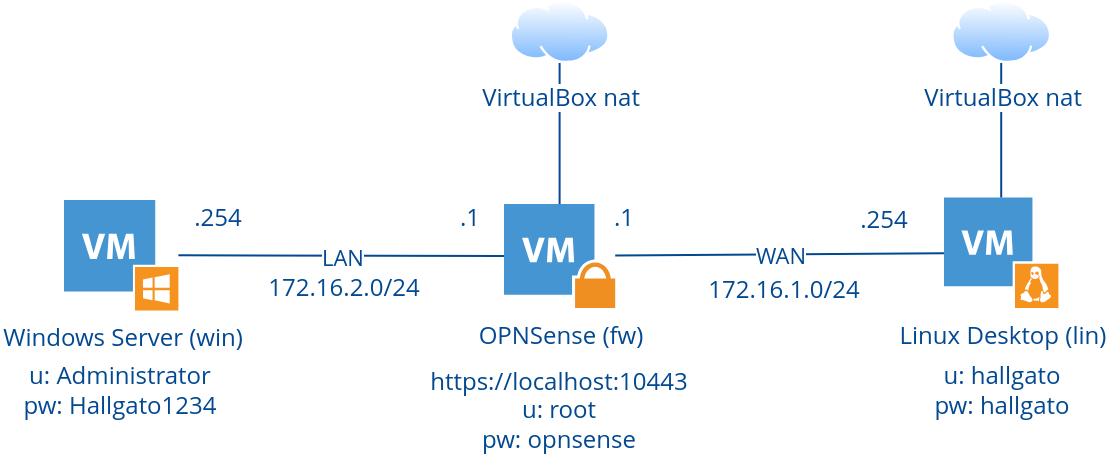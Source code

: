 <mxfile version="13.0.9" type="device"><diagram id="_Y8efdm0HzyAi5z5HMGf" name="Page-1"><mxGraphModel dx="1176" dy="726" grid="1" gridSize="10" guides="1" tooltips="1" connect="1" arrows="1" fold="1" page="1" pageScale="1" pageWidth="1169" pageHeight="827" math="0" shadow="0"><root><mxCell id="0"/><mxCell id="1" parent="0"/><mxCell id="mmioWG2UG63vc2FdTZTd-6" value="LAN" style="edgeStyle=none;html=1;strokeColor=#034991;fontFamily=Open Sans;fontColor=#034991;endArrow=none;endFill=0;" edge="1" parent="1" source="mmioWG2UG63vc2FdTZTd-1" target="mmioWG2UG63vc2FdTZTd-3"><mxGeometry relative="1" as="geometry"/></mxCell><mxCell id="mmioWG2UG63vc2FdTZTd-1" value="Windows Server (win)" style="shadow=0;dashed=0;html=1;strokeColor=none;fillColor=#4495D1;labelPosition=center;verticalLabelPosition=bottom;verticalAlign=top;align=center;outlineConnect=0;shape=mxgraph.veeam.vm_windows;fontFamily=Open Sans;fontColor=#034991;" vertex="1" parent="1"><mxGeometry x="160" y="200" width="57.2" height="55.2" as="geometry"/></mxCell><mxCell id="mmioWG2UG63vc2FdTZTd-9" style="edgeStyle=none;html=1;endArrow=none;endFill=0;strokeColor=#034991;fontFamily=Open Sans;fontColor=#034991;" edge="1" parent="1" source="mmioWG2UG63vc2FdTZTd-2" target="mmioWG2UG63vc2FdTZTd-5"><mxGeometry relative="1" as="geometry"/></mxCell><mxCell id="mmioWG2UG63vc2FdTZTd-2" value="&lt;div&gt;Linux Desktop (lin)&lt;/div&gt;" style="shadow=0;dashed=0;html=1;strokeColor=none;fillColor=#4495D1;labelPosition=center;verticalLabelPosition=bottom;verticalAlign=top;align=center;outlineConnect=0;shape=mxgraph.veeam.vm_linux;fontFamily=Open Sans;fontColor=#034991;" vertex="1" parent="1"><mxGeometry x="600.0" y="198.8" width="57.2" height="55.2" as="geometry"/></mxCell><mxCell id="mmioWG2UG63vc2FdTZTd-7" value="WAN" style="edgeStyle=none;html=1;endArrow=none;endFill=0;strokeColor=#034991;fontFamily=Open Sans;fontColor=#034991;" edge="1" parent="1" source="mmioWG2UG63vc2FdTZTd-3" target="mmioWG2UG63vc2FdTZTd-2"><mxGeometry relative="1" as="geometry"/></mxCell><mxCell id="mmioWG2UG63vc2FdTZTd-8" style="edgeStyle=none;html=1;entryX=0.5;entryY=1;entryDx=0;entryDy=0;endArrow=none;endFill=0;strokeColor=#034991;fontFamily=Open Sans;fontColor=#034991;" edge="1" parent="1" source="mmioWG2UG63vc2FdTZTd-3" target="mmioWG2UG63vc2FdTZTd-4"><mxGeometry relative="1" as="geometry"/></mxCell><mxCell id="mmioWG2UG63vc2FdTZTd-3" value="&lt;div&gt;OPNSense (fw)&lt;/div&gt;" style="shadow=0;dashed=0;html=1;strokeColor=none;fillColor=#4495D1;labelPosition=center;verticalLabelPosition=bottom;verticalAlign=top;align=center;outlineConnect=0;shape=mxgraph.veeam.2d.vm_locked;fontFamily=Open Sans;fontColor=#034991;" vertex="1" parent="1"><mxGeometry x="380.0" y="202" width="55.6" height="52" as="geometry"/></mxCell><mxCell id="mmioWG2UG63vc2FdTZTd-4" value="VirtualBox nat" style="aspect=fixed;perimeter=ellipsePerimeter;html=1;align=center;shadow=0;dashed=0;spacingTop=3;image;image=img/lib/active_directory/internet_cloud.svg;strokeColor=#034991;fontFamily=Open Sans;fontColor=#034991;noLabel=0;" vertex="1" parent="1"><mxGeometry x="382.8" y="100" width="50" height="31.5" as="geometry"/></mxCell><mxCell id="mmioWG2UG63vc2FdTZTd-5" value="VirtualBox nat" style="aspect=fixed;perimeter=ellipsePerimeter;html=1;align=center;shadow=0;dashed=0;spacingTop=3;image;image=img/lib/active_directory/internet_cloud.svg;strokeColor=#034991;fontFamily=Open Sans;fontColor=#034991;" vertex="1" parent="1"><mxGeometry x="603.6" y="100" width="50" height="31.5" as="geometry"/></mxCell><mxCell id="mmioWG2UG63vc2FdTZTd-12" value="172.16.2.0/24" style="text;html=1;strokeColor=none;fillColor=none;align=center;verticalAlign=middle;whiteSpace=wrap;rounded=0;fontFamily=Open Sans;fontColor=#034991;" vertex="1" parent="1"><mxGeometry x="280" y="234" width="40" height="20" as="geometry"/></mxCell><mxCell id="mmioWG2UG63vc2FdTZTd-13" value="172.16.1.0/24" style="text;html=1;strokeColor=none;fillColor=none;align=center;verticalAlign=middle;whiteSpace=wrap;rounded=0;fontFamily=Open Sans;fontColor=#034991;" vertex="1" parent="1"><mxGeometry x="500" y="235.2" width="40" height="20" as="geometry"/></mxCell><mxCell id="mmioWG2UG63vc2FdTZTd-19" value=".254" style="text;html=1;strokeColor=none;fillColor=none;align=center;verticalAlign=middle;whiteSpace=wrap;rounded=0;fontFamily=Open Sans;fontColor=#034991;" vertex="1" parent="1"><mxGeometry x="217.2" y="198.8" width="40" height="20" as="geometry"/></mxCell><mxCell id="mmioWG2UG63vc2FdTZTd-20" value=".1" style="text;html=1;strokeColor=none;fillColor=none;align=center;verticalAlign=middle;whiteSpace=wrap;rounded=0;fontFamily=Open Sans;fontColor=#034991;" vertex="1" parent="1"><mxGeometry x="342.8" y="198.8" width="40" height="20" as="geometry"/></mxCell><mxCell id="mmioWG2UG63vc2FdTZTd-21" value=".254" style="text;html=1;strokeColor=none;fillColor=none;align=center;verticalAlign=middle;whiteSpace=wrap;rounded=0;fontFamily=Open Sans;fontColor=#034991;" vertex="1" parent="1"><mxGeometry x="550" y="200" width="40" height="20" as="geometry"/></mxCell><mxCell id="mmioWG2UG63vc2FdTZTd-22" value=".1" style="text;html=1;strokeColor=none;fillColor=none;align=center;verticalAlign=middle;whiteSpace=wrap;rounded=0;fontFamily=Open Sans;fontColor=#034991;" vertex="1" parent="1"><mxGeometry x="420" y="198.8" width="40" height="20" as="geometry"/></mxCell><mxCell id="mmioWG2UG63vc2FdTZTd-23" value="https://localhost:10443&lt;br&gt;&lt;div&gt;u: root&lt;/div&gt;&lt;div&gt;pw: opnsense&lt;/div&gt;" style="text;html=1;strokeColor=none;fillColor=none;align=center;verticalAlign=middle;whiteSpace=wrap;rounded=0;fontFamily=Open Sans;fontColor=#034991;" vertex="1" parent="1"><mxGeometry x="334.2" y="280" width="147.2" height="50" as="geometry"/></mxCell><mxCell id="mmioWG2UG63vc2FdTZTd-24" value="&lt;div&gt;u: hallgato&lt;br&gt;&lt;/div&gt;&lt;div&gt;pw: hallgato&lt;/div&gt;" style="text;html=1;strokeColor=none;fillColor=none;align=center;verticalAlign=middle;whiteSpace=wrap;rounded=0;fontFamily=Open Sans;fontColor=#034991;" vertex="1" parent="1"><mxGeometry x="583.6" y="280" width="90" height="30" as="geometry"/></mxCell><mxCell id="mmioWG2UG63vc2FdTZTd-25" value="&lt;div&gt;u: Administrator&lt;br&gt;&lt;/div&gt;&lt;div&gt;pw: Hallgato1234&lt;br&gt;&lt;/div&gt;" style="text;html=1;strokeColor=none;fillColor=none;align=center;verticalAlign=middle;whiteSpace=wrap;rounded=0;fontFamily=Open Sans;fontColor=#034991;" vertex="1" parent="1"><mxGeometry x="135.4" y="280" width="106.4" height="30" as="geometry"/></mxCell></root></mxGraphModel></diagram></mxfile>
